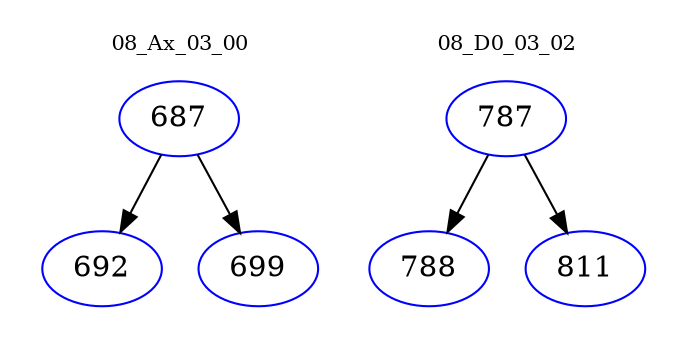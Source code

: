 digraph{
subgraph cluster_0 {
color = white
label = "08_Ax_03_00";
fontsize=10;
T0_687 [label="687", color="blue"]
T0_687 -> T0_692 [color="black"]
T0_692 [label="692", color="blue"]
T0_687 -> T0_699 [color="black"]
T0_699 [label="699", color="blue"]
}
subgraph cluster_1 {
color = white
label = "08_D0_03_02";
fontsize=10;
T1_787 [label="787", color="blue"]
T1_787 -> T1_788 [color="black"]
T1_788 [label="788", color="blue"]
T1_787 -> T1_811 [color="black"]
T1_811 [label="811", color="blue"]
}
}
